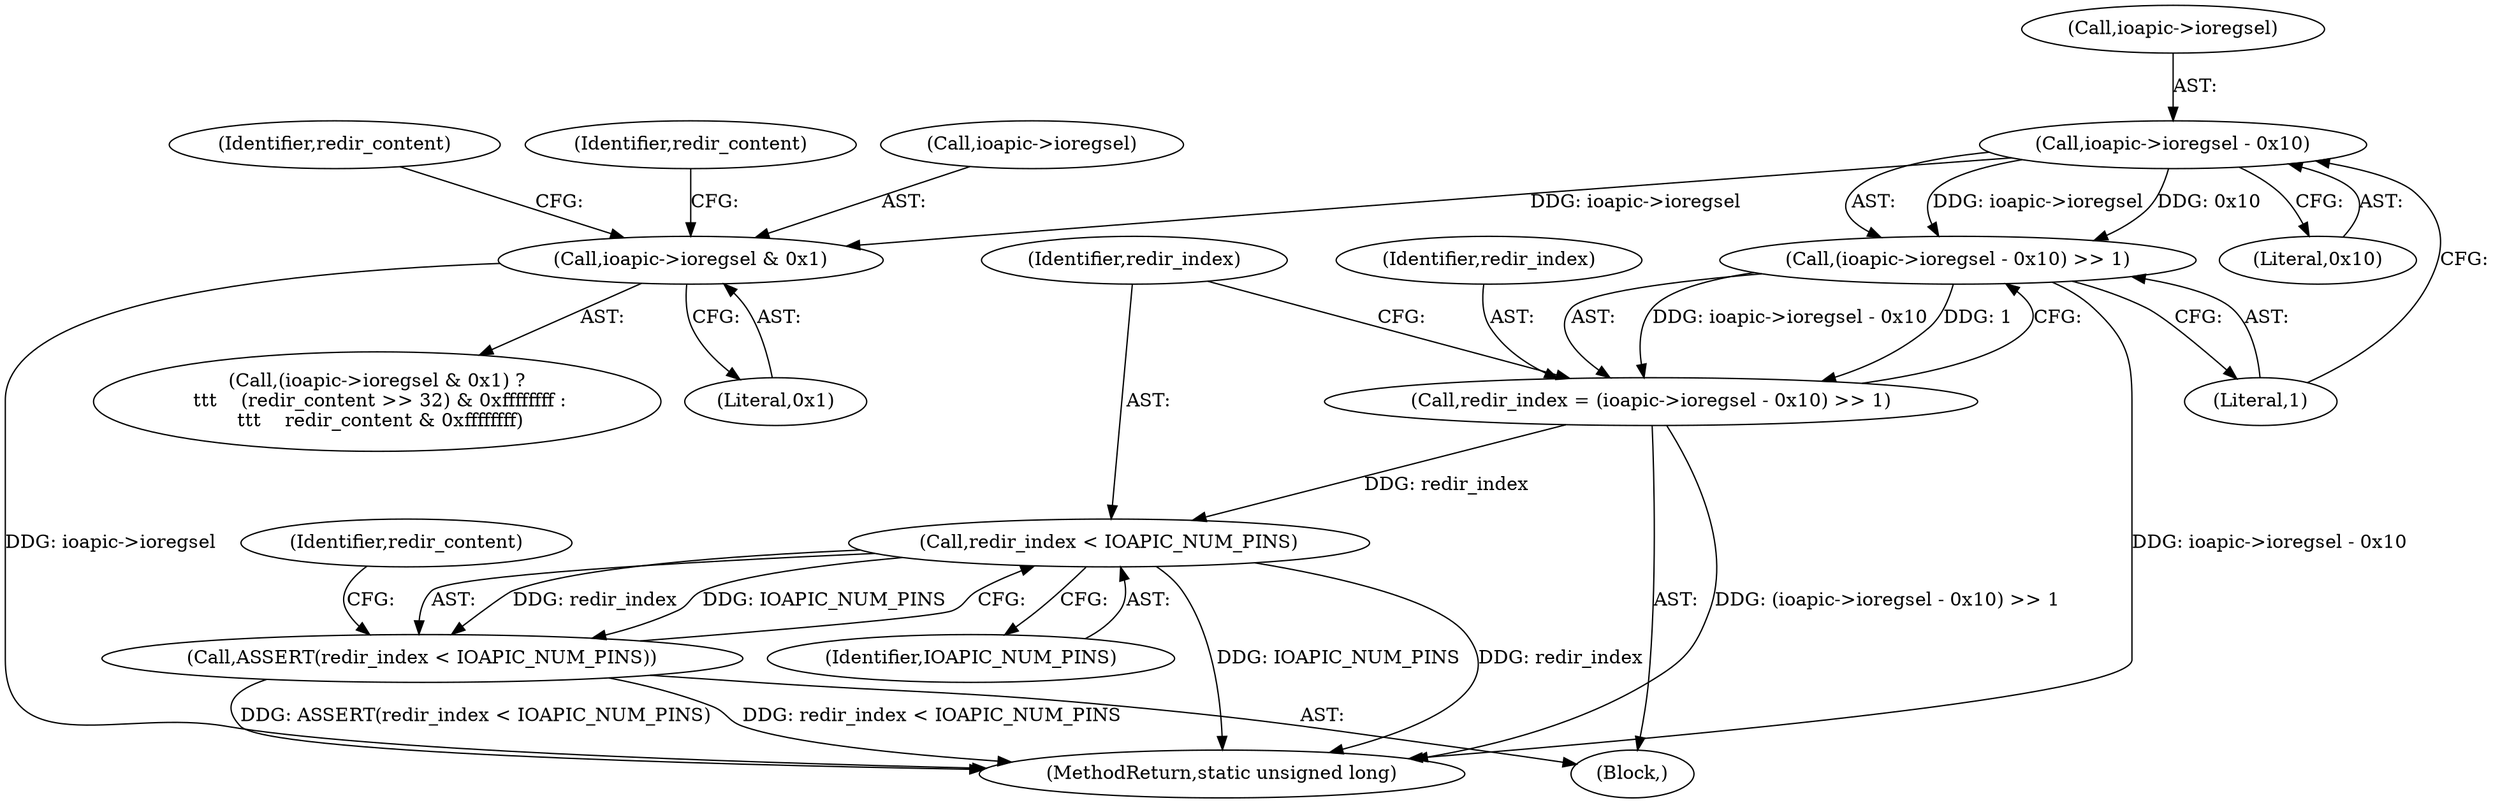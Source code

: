 digraph "1_linux_a2c118bfab8bc6b8bb213abfc35201e441693d55@pointer" {
"1000147" [label="(Call,ioapic->ioregsel - 0x10)"];
"1000146" [label="(Call,(ioapic->ioregsel - 0x10) >> 1)"];
"1000144" [label="(Call,redir_index = (ioapic->ioregsel - 0x10) >> 1)"];
"1000155" [label="(Call,redir_index < IOAPIC_NUM_PINS)"];
"1000154" [label="(Call,ASSERT(redir_index < IOAPIC_NUM_PINS))"];
"1000170" [label="(Call,ioapic->ioregsel & 0x1)"];
"1000142" [label="(Block,)"];
"1000157" [label="(Identifier,IOAPIC_NUM_PINS)"];
"1000177" [label="(Identifier,redir_content)"];
"1000181" [label="(Identifier,redir_content)"];
"1000186" [label="(MethodReturn,static unsigned long)"];
"1000147" [label="(Call,ioapic->ioregsel - 0x10)"];
"1000144" [label="(Call,redir_index = (ioapic->ioregsel - 0x10) >> 1)"];
"1000156" [label="(Identifier,redir_index)"];
"1000145" [label="(Identifier,redir_index)"];
"1000148" [label="(Call,ioapic->ioregsel)"];
"1000146" [label="(Call,(ioapic->ioregsel - 0x10) >> 1)"];
"1000170" [label="(Call,ioapic->ioregsel & 0x1)"];
"1000154" [label="(Call,ASSERT(redir_index < IOAPIC_NUM_PINS))"];
"1000152" [label="(Literal,1)"];
"1000169" [label="(Call,(ioapic->ioregsel & 0x1) ?\n \t\t\t    (redir_content >> 32) & 0xffffffff :\n \t\t\t    redir_content & 0xffffffff)"];
"1000174" [label="(Literal,0x1)"];
"1000171" [label="(Call,ioapic->ioregsel)"];
"1000159" [label="(Identifier,redir_content)"];
"1000151" [label="(Literal,0x10)"];
"1000155" [label="(Call,redir_index < IOAPIC_NUM_PINS)"];
"1000147" -> "1000146"  [label="AST: "];
"1000147" -> "1000151"  [label="CFG: "];
"1000148" -> "1000147"  [label="AST: "];
"1000151" -> "1000147"  [label="AST: "];
"1000152" -> "1000147"  [label="CFG: "];
"1000147" -> "1000146"  [label="DDG: ioapic->ioregsel"];
"1000147" -> "1000146"  [label="DDG: 0x10"];
"1000147" -> "1000170"  [label="DDG: ioapic->ioregsel"];
"1000146" -> "1000144"  [label="AST: "];
"1000146" -> "1000152"  [label="CFG: "];
"1000152" -> "1000146"  [label="AST: "];
"1000144" -> "1000146"  [label="CFG: "];
"1000146" -> "1000186"  [label="DDG: ioapic->ioregsel - 0x10"];
"1000146" -> "1000144"  [label="DDG: ioapic->ioregsel - 0x10"];
"1000146" -> "1000144"  [label="DDG: 1"];
"1000144" -> "1000142"  [label="AST: "];
"1000145" -> "1000144"  [label="AST: "];
"1000156" -> "1000144"  [label="CFG: "];
"1000144" -> "1000186"  [label="DDG: (ioapic->ioregsel - 0x10) >> 1"];
"1000144" -> "1000155"  [label="DDG: redir_index"];
"1000155" -> "1000154"  [label="AST: "];
"1000155" -> "1000157"  [label="CFG: "];
"1000156" -> "1000155"  [label="AST: "];
"1000157" -> "1000155"  [label="AST: "];
"1000154" -> "1000155"  [label="CFG: "];
"1000155" -> "1000186"  [label="DDG: IOAPIC_NUM_PINS"];
"1000155" -> "1000186"  [label="DDG: redir_index"];
"1000155" -> "1000154"  [label="DDG: redir_index"];
"1000155" -> "1000154"  [label="DDG: IOAPIC_NUM_PINS"];
"1000154" -> "1000142"  [label="AST: "];
"1000159" -> "1000154"  [label="CFG: "];
"1000154" -> "1000186"  [label="DDG: ASSERT(redir_index < IOAPIC_NUM_PINS)"];
"1000154" -> "1000186"  [label="DDG: redir_index < IOAPIC_NUM_PINS"];
"1000170" -> "1000169"  [label="AST: "];
"1000170" -> "1000174"  [label="CFG: "];
"1000171" -> "1000170"  [label="AST: "];
"1000174" -> "1000170"  [label="AST: "];
"1000177" -> "1000170"  [label="CFG: "];
"1000181" -> "1000170"  [label="CFG: "];
"1000170" -> "1000186"  [label="DDG: ioapic->ioregsel"];
}
